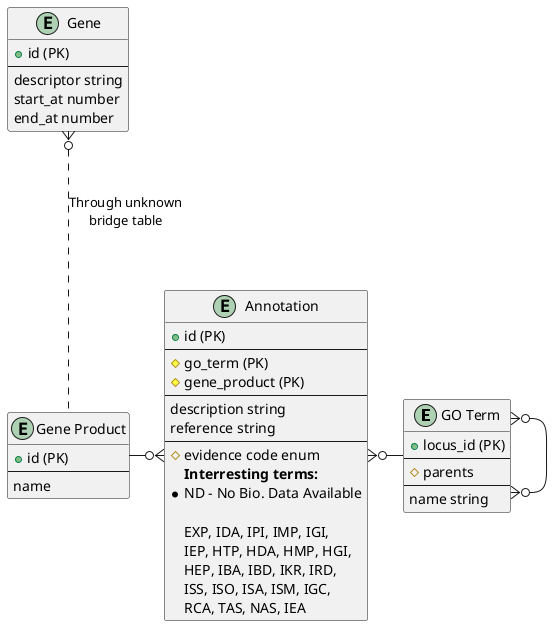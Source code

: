 @startuml erd

entity "GO Term" as Term  {
  + locus_id (PK)
  --
  #parents
  --
  name string
}

entity Gene  {
  + id (PK)
  --
  descriptor string
  start_at number
  end_at number
}

entity "Gene Product" as GeneProduct {
  + id (PK)
  --
  name
}

entity Annotation {
  +id (PK)
  --
  #go_term (PK)
  #gene_product (PK)
  --
  description string
  reference string
  --
  # evidence code enum  
    **Interresting terms:**
    * ND - No Bio. Data Available
  
    EXP, IDA, IPI, IMP, IGI, 
    IEP, HTP, HDA, HMP, HGI, 
    HEP, IBA, IBD, IKR, IRD, 
    ISS, ISO, ISA, ISM, IGC, 
    RCA, TAS, NAS, IEA
}

Annotation }o-left- GeneProduct
Term -left-o{ Annotation
Term }o-left-o{ Term
Gene }o-.- GeneProduct: "Through unknown\nbridge table"

@enduml